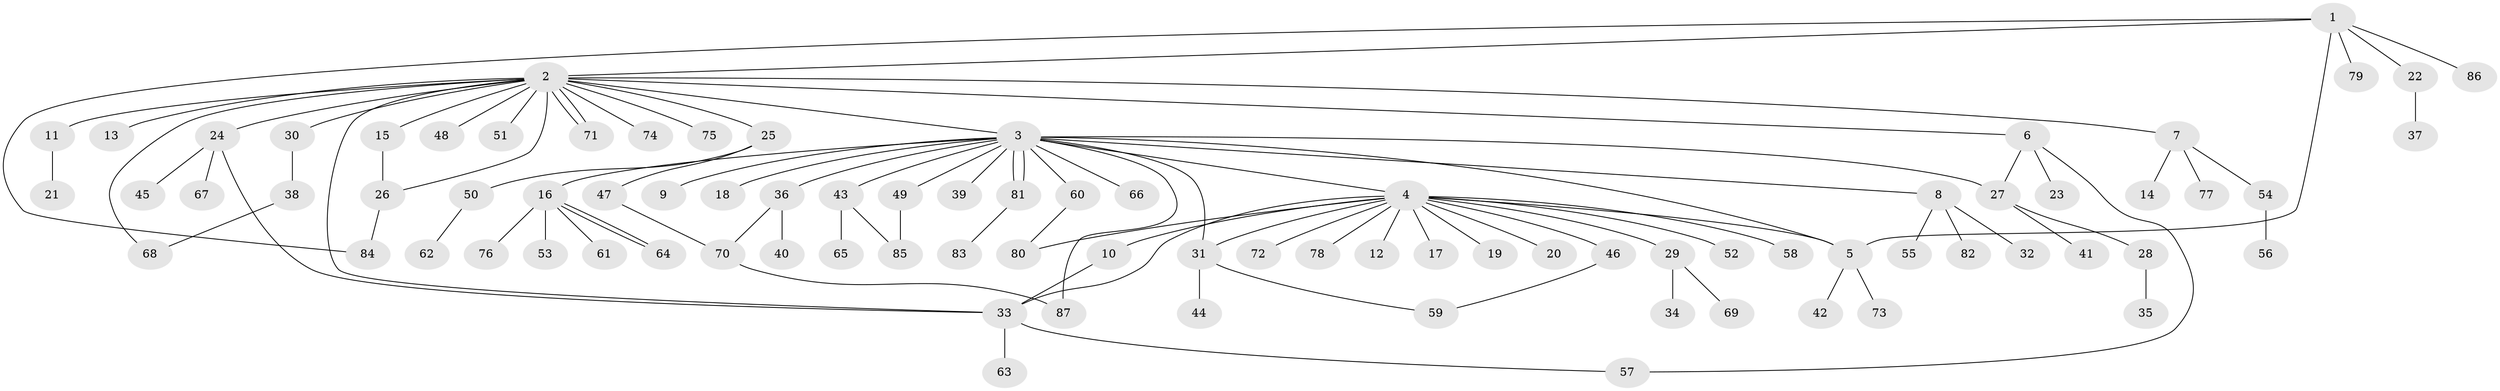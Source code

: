 // Generated by graph-tools (version 1.1) at 2025/14/03/09/25 04:14:27]
// undirected, 87 vertices, 105 edges
graph export_dot {
graph [start="1"]
  node [color=gray90,style=filled];
  1;
  2;
  3;
  4;
  5;
  6;
  7;
  8;
  9;
  10;
  11;
  12;
  13;
  14;
  15;
  16;
  17;
  18;
  19;
  20;
  21;
  22;
  23;
  24;
  25;
  26;
  27;
  28;
  29;
  30;
  31;
  32;
  33;
  34;
  35;
  36;
  37;
  38;
  39;
  40;
  41;
  42;
  43;
  44;
  45;
  46;
  47;
  48;
  49;
  50;
  51;
  52;
  53;
  54;
  55;
  56;
  57;
  58;
  59;
  60;
  61;
  62;
  63;
  64;
  65;
  66;
  67;
  68;
  69;
  70;
  71;
  72;
  73;
  74;
  75;
  76;
  77;
  78;
  79;
  80;
  81;
  82;
  83;
  84;
  85;
  86;
  87;
  1 -- 2;
  1 -- 5;
  1 -- 22;
  1 -- 79;
  1 -- 84;
  1 -- 86;
  2 -- 3;
  2 -- 6;
  2 -- 7;
  2 -- 11;
  2 -- 13;
  2 -- 15;
  2 -- 24;
  2 -- 25;
  2 -- 26;
  2 -- 30;
  2 -- 33;
  2 -- 48;
  2 -- 51;
  2 -- 68;
  2 -- 71;
  2 -- 71;
  2 -- 74;
  2 -- 75;
  3 -- 4;
  3 -- 5;
  3 -- 8;
  3 -- 9;
  3 -- 16;
  3 -- 18;
  3 -- 27;
  3 -- 31;
  3 -- 36;
  3 -- 39;
  3 -- 43;
  3 -- 49;
  3 -- 60;
  3 -- 66;
  3 -- 81;
  3 -- 81;
  3 -- 87;
  4 -- 5;
  4 -- 10;
  4 -- 12;
  4 -- 17;
  4 -- 19;
  4 -- 20;
  4 -- 29;
  4 -- 31;
  4 -- 33;
  4 -- 46;
  4 -- 52;
  4 -- 58;
  4 -- 72;
  4 -- 78;
  4 -- 80;
  5 -- 42;
  5 -- 73;
  6 -- 23;
  6 -- 27;
  6 -- 57;
  7 -- 14;
  7 -- 54;
  7 -- 77;
  8 -- 32;
  8 -- 55;
  8 -- 82;
  10 -- 33;
  11 -- 21;
  15 -- 26;
  16 -- 53;
  16 -- 61;
  16 -- 64;
  16 -- 64;
  16 -- 76;
  22 -- 37;
  24 -- 33;
  24 -- 45;
  24 -- 67;
  25 -- 47;
  25 -- 50;
  26 -- 84;
  27 -- 28;
  27 -- 41;
  28 -- 35;
  29 -- 34;
  29 -- 69;
  30 -- 38;
  31 -- 44;
  31 -- 59;
  33 -- 57;
  33 -- 63;
  36 -- 40;
  36 -- 70;
  38 -- 68;
  43 -- 65;
  43 -- 85;
  46 -- 59;
  47 -- 70;
  49 -- 85;
  50 -- 62;
  54 -- 56;
  60 -- 80;
  70 -- 87;
  81 -- 83;
}
